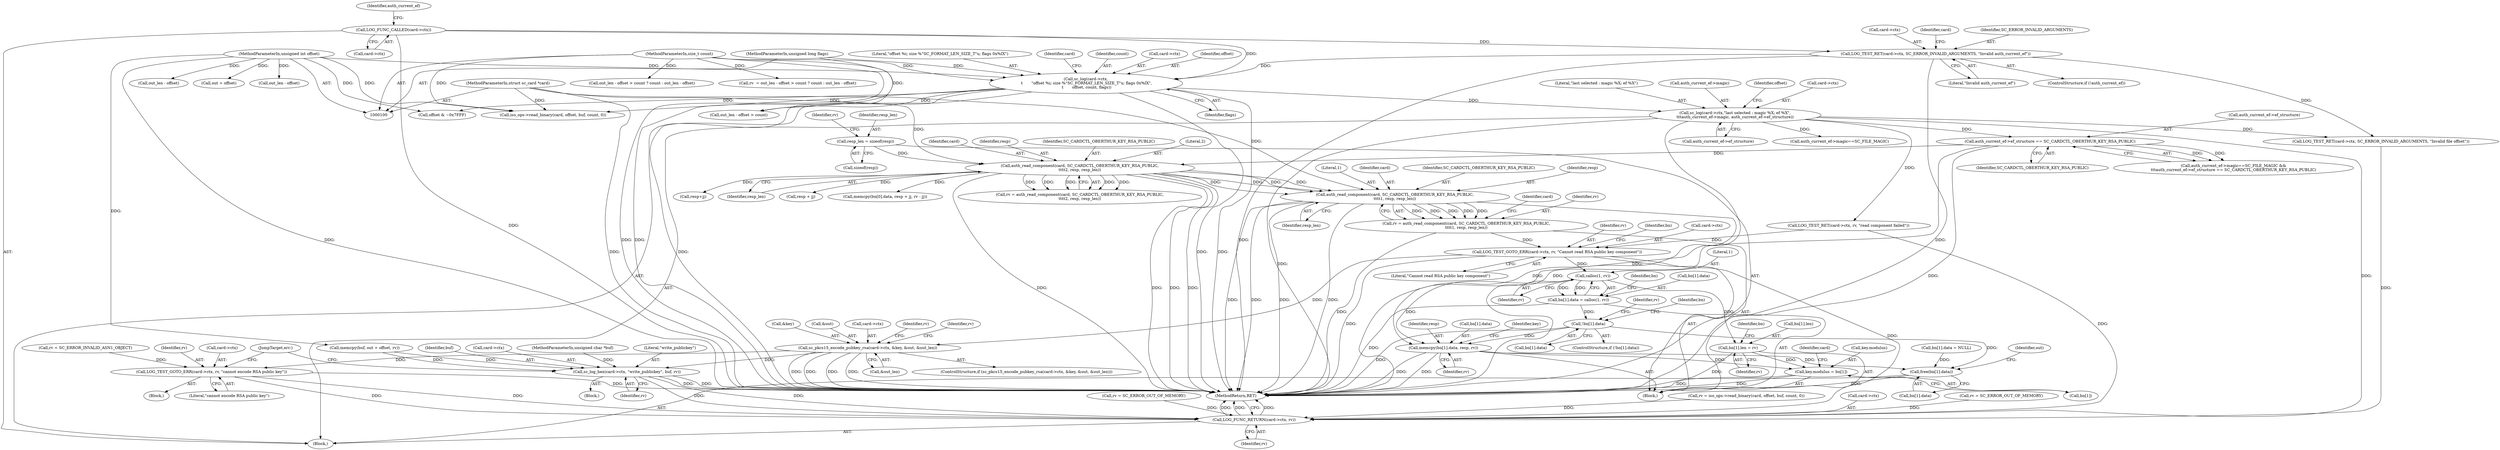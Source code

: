 digraph "0_OpenSC_8fe377e93b4b56060e5bbfb6f3142ceaeca744fa_11@API" {
"1000267" [label="(Call,auth_read_component(card, SC_CARDCTL_OBERTHUR_KEY_RSA_PUBLIC,\n\t\t\t\t1, resp, resp_len))"];
"1000193" [label="(Call,auth_read_component(card, SC_CARDCTL_OBERTHUR_KEY_RSA_PUBLIC,\n\t\t\t\t2, resp, resp_len))"];
"1000101" [label="(MethodParameterIn,struct sc_card *card)"];
"1000176" [label="(Call,auth_current_ef->ef_structure == SC_CARDCTL_OBERTHUR_KEY_RSA_PUBLIC)"];
"1000148" [label="(Call,sc_log(card->ctx,\"last selected : magic %X; ef %X\",\n\t\t\tauth_current_ef->magic, auth_current_ef->ef_structure))"];
"1000140" [label="(Call,sc_log(card->ctx,\n \t       \"offset %i; size %\"SC_FORMAT_LEN_SIZE_T\"u; flags 0x%lX\",\n \t       offset, count, flags))"];
"1000134" [label="(Call,LOG_TEST_RET(card->ctx, SC_ERROR_INVALID_ARGUMENTS, \"Invalid auth_current_ef\"))"];
"1000127" [label="(Call,LOG_FUNC_CALLED(card->ctx))"];
"1000102" [label="(MethodParameterIn,unsigned int offset)"];
"1000104" [label="(MethodParameterIn,size_t count)"];
"1000105" [label="(MethodParameterIn,unsigned long flags)"];
"1000187" [label="(Call,resp_len = sizeof(resp))"];
"1000265" [label="(Call,rv = auth_read_component(card, SC_CARDCTL_OBERTHUR_KEY_RSA_PUBLIC,\n\t\t\t\t1, resp, resp_len))"];
"1000273" [label="(Call,LOG_TEST_GOTO_ERR(card->ctx, rv, \"Cannot read RSA public key component\"))"];
"1000285" [label="(Call,calloc(1, rv))"];
"1000279" [label="(Call,bn[1].data = calloc(1, rv))"];
"1000289" [label="(Call,!bn[1].data)"];
"1000307" [label="(Call,memcpy(bn[1].data, resp, rv))"];
"1000322" [label="(Call,key.modulus = bn[1])"];
"1000394" [label="(Call,free(bn[1].data))"];
"1000300" [label="(Call,bn[1].len = rv)"];
"1000330" [label="(Call,sc_pkcs15_encode_pubkey_rsa(card->ctx, &key, &out, &out_len))"];
"1000344" [label="(Call,LOG_TEST_GOTO_ERR(card->ctx, rv, \"cannot encode RSA public key\"))"];
"1000402" [label="(Call,LOG_FUNC_RETURN(card->ctx, rv))"];
"1000370" [label="(Call,sc_log_hex(card->ctx, \"write_publickey\", buf, rv))"];
"1000341" [label="(Call,rv = SC_ERROR_INVALID_ASN1_OBJECT)"];
"1000331" [label="(Call,card->ctx)"];
"1000265" [label="(Call,rv = auth_read_component(card, SC_CARDCTL_OBERTHUR_KEY_RSA_PUBLIC,\n\t\t\t\t1, resp, resp_len))"];
"1000280" [label="(Call,bn[1].data)"];
"1000402" [label="(Call,LOG_FUNC_RETURN(card->ctx, rv))"];
"1000266" [label="(Identifier,rv)"];
"1000273" [label="(Call,LOG_TEST_GOTO_ERR(card->ctx, rv, \"Cannot read RSA public key component\"))"];
"1000329" [label="(ControlStructure,if (sc_pkcs15_encode_pubkey_rsa(card->ctx, &key, &out, &out_len)))"];
"1000317" [label="(Identifier,key)"];
"1000326" [label="(Call,bn[1])"];
"1000310" [label="(Identifier,bn)"];
"1000139" [label="(Literal,\"Invalid auth_current_ef\")"];
"1000253" [label="(Call,memcpy(bn[0].data, resp + jj, rv - jj))"];
"1000149" [label="(Call,card->ctx)"];
"1000191" [label="(Call,rv = auth_read_component(card, SC_CARDCTL_OBERTHUR_KEY_RSA_PUBLIC,\n\t\t\t\t2, resp, resp_len))"];
"1000152" [label="(Literal,\"last selected : magic %X; ef %X\")"];
"1000381" [label="(Call,iso_ops->read_binary(card, offset, buf, count, 0))"];
"1000160" [label="(Call,offset & ~0x7FFF)"];
"1000375" [label="(Identifier,buf)"];
"1000133" [label="(Identifier,auth_current_ef)"];
"1000269" [label="(Identifier,SC_CARDCTL_OBERTHUR_KEY_RSA_PUBLIC)"];
"1000197" [label="(Identifier,resp)"];
"1000105" [label="(MethodParameterIn,unsigned long flags)"];
"1000307" [label="(Call,memcpy(bn[1].data, resp, rv))"];
"1000101" [label="(MethodParameterIn,struct sc_card *card)"];
"1000180" [label="(Identifier,SC_CARDCTL_OBERTHUR_KEY_RSA_PUBLIC)"];
"1000275" [label="(Identifier,card)"];
"1000353" [label="(Identifier,rv)"];
"1000407" [label="(MethodReturn,RET)"];
"1000195" [label="(Identifier,SC_CARDCTL_OBERTHUR_KEY_RSA_PUBLIC)"];
"1000148" [label="(Call,sc_log(card->ctx,\"last selected : magic %X; ef %X\",\n\t\t\tauth_current_ef->magic, auth_current_ef->ef_structure))"];
"1000106" [label="(Block,)"];
"1000356" [label="(Call,out_len - offset)"];
"1000171" [label="(Call,auth_current_ef->magic==SC_FILE_MAGIC)"];
"1000366" [label="(Call,out + offset)"];
"1000141" [label="(Call,card->ctx)"];
"1000348" [label="(Identifier,rv)"];
"1000401" [label="(Identifier,out)"];
"1000163" [label="(Call,LOG_TEST_RET(card->ctx, SC_ERROR_INVALID_ARGUMENTS, \"Invalid file offset\"))"];
"1000271" [label="(Identifier,resp)"];
"1000145" [label="(Identifier,offset)"];
"1000272" [label="(Identifier,resp_len)"];
"1000371" [label="(Call,card->ctx)"];
"1000120" [label="(Call,bn[1].data = NULL)"];
"1000196" [label="(Literal,2)"];
"1000193" [label="(Call,auth_read_component(card, SC_CARDCTL_OBERTHUR_KEY_RSA_PUBLIC,\n\t\t\t\t2, resp, resp_len))"];
"1000338" [label="(Call,&out_len)"];
"1000394" [label="(Call,free(bn[1].data))"];
"1000187" [label="(Call,resp_len = sizeof(resp))"];
"1000300" [label="(Call,bn[1].len = rv)"];
"1000279" [label="(Call,bn[1].data = calloc(1, rv))"];
"1000274" [label="(Call,card->ctx)"];
"1000287" [label="(Identifier,rv)"];
"1000342" [label="(Identifier,rv)"];
"1000361" [label="(Call,out_len - offset)"];
"1000296" [label="(Call,rv = SC_ERROR_OUT_OF_MEMORY)"];
"1000215" [label="(Call,resp+jj)"];
"1000270" [label="(Literal,1)"];
"1000181" [label="(Block,)"];
"1000199" [label="(Call,LOG_TEST_RET(card->ctx, rv, \"read component failed\"))"];
"1000170" [label="(Call,auth_current_ef->magic==SC_FILE_MAGIC &&\n\t\t\tauth_current_ef->ef_structure == SC_CARDCTL_OBERTHUR_KEY_RSA_PUBLIC)"];
"1000144" [label="(Literal,\"offset %i; size %\"SC_FORMAT_LEN_SIZE_T\"u; flags 0x%lX\")"];
"1000355" [label="(Call,out_len - offset > count)"];
"1000147" [label="(Identifier,flags)"];
"1000177" [label="(Call,auth_current_ef->ef_structure)"];
"1000156" [label="(Call,auth_current_ef->ef_structure)"];
"1000334" [label="(Call,&key)"];
"1000306" [label="(Identifier,rv)"];
"1000176" [label="(Call,auth_current_ef->ef_structure == SC_CARDCTL_OBERTHUR_KEY_RSA_PUBLIC)"];
"1000351" [label="(Block,)"];
"1000194" [label="(Identifier,card)"];
"1000376" [label="(Identifier,rv)"];
"1000387" [label="(JumpTarget,err:)"];
"1000354" [label="(Call,out_len - offset > count ? count : out_len - offset)"];
"1000103" [label="(MethodParameterIn,unsigned char *buf)"];
"1000134" [label="(Call,LOG_TEST_RET(card->ctx, SC_ERROR_INVALID_ARGUMENTS, \"Invalid auth_current_ef\"))"];
"1000323" [label="(Call,key.modulus)"];
"1000340" [label="(Block,)"];
"1000277" [label="(Identifier,rv)"];
"1000267" [label="(Call,auth_read_component(card, SC_CARDCTL_OBERTHUR_KEY_RSA_PUBLIC,\n\t\t\t\t1, resp, resp_len))"];
"1000189" [label="(Call,sizeof(resp))"];
"1000345" [label="(Call,card->ctx)"];
"1000379" [label="(Call,rv = iso_ops->read_binary(card, offset, buf, count, 0))"];
"1000288" [label="(ControlStructure,if (!bn[1].data))"];
"1000290" [label="(Call,bn[1].data)"];
"1000314" [label="(Identifier,rv)"];
"1000403" [label="(Call,card->ctx)"];
"1000344" [label="(Call,LOG_TEST_GOTO_ERR(card->ctx, rv, \"cannot encode RSA public key\"))"];
"1000349" [label="(Literal,\"cannot encode RSA public key\")"];
"1000322" [label="(Call,key.modulus = bn[1])"];
"1000192" [label="(Identifier,rv)"];
"1000240" [label="(Call,rv = SC_ERROR_OUT_OF_MEMORY)"];
"1000150" [label="(Identifier,card)"];
"1000268" [label="(Identifier,card)"];
"1000278" [label="(Literal,\"Cannot read RSA public key component\")"];
"1000104" [label="(MethodParameterIn,size_t count)"];
"1000146" [label="(Identifier,count)"];
"1000198" [label="(Identifier,resp_len)"];
"1000259" [label="(Call,resp + jj)"];
"1000374" [label="(Literal,\"write_publickey\")"];
"1000301" [label="(Call,bn[1].len)"];
"1000140" [label="(Call,sc_log(card->ctx,\n \t       \"offset %i; size %\"SC_FORMAT_LEN_SIZE_T\"u; flags 0x%lX\",\n \t       offset, count, flags))"];
"1000406" [label="(Identifier,rv)"];
"1000153" [label="(Call,auth_current_ef->magic)"];
"1000332" [label="(Identifier,card)"];
"1000285" [label="(Call,calloc(1, rv))"];
"1000127" [label="(Call,LOG_FUNC_CALLED(card->ctx))"];
"1000161" [label="(Identifier,offset)"];
"1000188" [label="(Identifier,resp_len)"];
"1000330" [label="(Call,sc_pkcs15_encode_pubkey_rsa(card->ctx, &key, &out, &out_len))"];
"1000303" [label="(Identifier,bn)"];
"1000370" [label="(Call,sc_log_hex(card->ctx, \"write_publickey\", buf, rv))"];
"1000313" [label="(Identifier,resp)"];
"1000282" [label="(Identifier,bn)"];
"1000336" [label="(Call,&out)"];
"1000135" [label="(Call,card->ctx)"];
"1000131" [label="(ControlStructure,if (!auth_current_ef))"];
"1000286" [label="(Literal,1)"];
"1000142" [label="(Identifier,card)"];
"1000395" [label="(Call,bn[1].data)"];
"1000352" [label="(Call,rv  = out_len - offset > count ? count : out_len - offset)"];
"1000289" [label="(Call,!bn[1].data)"];
"1000364" [label="(Call,memcpy(buf, out + offset, rv))"];
"1000292" [label="(Identifier,bn)"];
"1000138" [label="(Identifier,SC_ERROR_INVALID_ARGUMENTS)"];
"1000297" [label="(Identifier,rv)"];
"1000102" [label="(MethodParameterIn,unsigned int offset)"];
"1000308" [label="(Call,bn[1].data)"];
"1000128" [label="(Call,card->ctx)"];
"1000267" -> "1000265"  [label="AST: "];
"1000267" -> "1000272"  [label="CFG: "];
"1000268" -> "1000267"  [label="AST: "];
"1000269" -> "1000267"  [label="AST: "];
"1000270" -> "1000267"  [label="AST: "];
"1000271" -> "1000267"  [label="AST: "];
"1000272" -> "1000267"  [label="AST: "];
"1000265" -> "1000267"  [label="CFG: "];
"1000267" -> "1000407"  [label="DDG: "];
"1000267" -> "1000407"  [label="DDG: "];
"1000267" -> "1000407"  [label="DDG: "];
"1000267" -> "1000407"  [label="DDG: "];
"1000267" -> "1000265"  [label="DDG: "];
"1000267" -> "1000265"  [label="DDG: "];
"1000267" -> "1000265"  [label="DDG: "];
"1000267" -> "1000265"  [label="DDG: "];
"1000267" -> "1000265"  [label="DDG: "];
"1000193" -> "1000267"  [label="DDG: "];
"1000193" -> "1000267"  [label="DDG: "];
"1000193" -> "1000267"  [label="DDG: "];
"1000193" -> "1000267"  [label="DDG: "];
"1000101" -> "1000267"  [label="DDG: "];
"1000267" -> "1000307"  [label="DDG: "];
"1000193" -> "1000191"  [label="AST: "];
"1000193" -> "1000198"  [label="CFG: "];
"1000194" -> "1000193"  [label="AST: "];
"1000195" -> "1000193"  [label="AST: "];
"1000196" -> "1000193"  [label="AST: "];
"1000197" -> "1000193"  [label="AST: "];
"1000198" -> "1000193"  [label="AST: "];
"1000191" -> "1000193"  [label="CFG: "];
"1000193" -> "1000407"  [label="DDG: "];
"1000193" -> "1000407"  [label="DDG: "];
"1000193" -> "1000407"  [label="DDG: "];
"1000193" -> "1000407"  [label="DDG: "];
"1000193" -> "1000191"  [label="DDG: "];
"1000193" -> "1000191"  [label="DDG: "];
"1000193" -> "1000191"  [label="DDG: "];
"1000193" -> "1000191"  [label="DDG: "];
"1000193" -> "1000191"  [label="DDG: "];
"1000101" -> "1000193"  [label="DDG: "];
"1000176" -> "1000193"  [label="DDG: "];
"1000187" -> "1000193"  [label="DDG: "];
"1000193" -> "1000215"  [label="DDG: "];
"1000193" -> "1000253"  [label="DDG: "];
"1000193" -> "1000259"  [label="DDG: "];
"1000101" -> "1000100"  [label="AST: "];
"1000101" -> "1000407"  [label="DDG: "];
"1000101" -> "1000381"  [label="DDG: "];
"1000176" -> "1000170"  [label="AST: "];
"1000176" -> "1000180"  [label="CFG: "];
"1000177" -> "1000176"  [label="AST: "];
"1000180" -> "1000176"  [label="AST: "];
"1000170" -> "1000176"  [label="CFG: "];
"1000176" -> "1000407"  [label="DDG: "];
"1000176" -> "1000407"  [label="DDG: "];
"1000176" -> "1000170"  [label="DDG: "];
"1000176" -> "1000170"  [label="DDG: "];
"1000148" -> "1000176"  [label="DDG: "];
"1000148" -> "1000106"  [label="AST: "];
"1000148" -> "1000156"  [label="CFG: "];
"1000149" -> "1000148"  [label="AST: "];
"1000152" -> "1000148"  [label="AST: "];
"1000153" -> "1000148"  [label="AST: "];
"1000156" -> "1000148"  [label="AST: "];
"1000161" -> "1000148"  [label="CFG: "];
"1000148" -> "1000407"  [label="DDG: "];
"1000148" -> "1000407"  [label="DDG: "];
"1000140" -> "1000148"  [label="DDG: "];
"1000148" -> "1000163"  [label="DDG: "];
"1000148" -> "1000171"  [label="DDG: "];
"1000148" -> "1000199"  [label="DDG: "];
"1000148" -> "1000402"  [label="DDG: "];
"1000140" -> "1000106"  [label="AST: "];
"1000140" -> "1000147"  [label="CFG: "];
"1000141" -> "1000140"  [label="AST: "];
"1000144" -> "1000140"  [label="AST: "];
"1000145" -> "1000140"  [label="AST: "];
"1000146" -> "1000140"  [label="AST: "];
"1000147" -> "1000140"  [label="AST: "];
"1000150" -> "1000140"  [label="CFG: "];
"1000140" -> "1000407"  [label="DDG: "];
"1000140" -> "1000407"  [label="DDG: "];
"1000140" -> "1000407"  [label="DDG: "];
"1000134" -> "1000140"  [label="DDG: "];
"1000127" -> "1000140"  [label="DDG: "];
"1000102" -> "1000140"  [label="DDG: "];
"1000104" -> "1000140"  [label="DDG: "];
"1000105" -> "1000140"  [label="DDG: "];
"1000140" -> "1000160"  [label="DDG: "];
"1000140" -> "1000355"  [label="DDG: "];
"1000140" -> "1000381"  [label="DDG: "];
"1000134" -> "1000131"  [label="AST: "];
"1000134" -> "1000139"  [label="CFG: "];
"1000135" -> "1000134"  [label="AST: "];
"1000138" -> "1000134"  [label="AST: "];
"1000139" -> "1000134"  [label="AST: "];
"1000142" -> "1000134"  [label="CFG: "];
"1000134" -> "1000407"  [label="DDG: "];
"1000134" -> "1000407"  [label="DDG: "];
"1000127" -> "1000134"  [label="DDG: "];
"1000134" -> "1000163"  [label="DDG: "];
"1000127" -> "1000106"  [label="AST: "];
"1000127" -> "1000128"  [label="CFG: "];
"1000128" -> "1000127"  [label="AST: "];
"1000133" -> "1000127"  [label="CFG: "];
"1000127" -> "1000407"  [label="DDG: "];
"1000102" -> "1000100"  [label="AST: "];
"1000102" -> "1000407"  [label="DDG: "];
"1000102" -> "1000160"  [label="DDG: "];
"1000102" -> "1000356"  [label="DDG: "];
"1000102" -> "1000361"  [label="DDG: "];
"1000102" -> "1000364"  [label="DDG: "];
"1000102" -> "1000366"  [label="DDG: "];
"1000102" -> "1000381"  [label="DDG: "];
"1000104" -> "1000100"  [label="AST: "];
"1000104" -> "1000407"  [label="DDG: "];
"1000104" -> "1000352"  [label="DDG: "];
"1000104" -> "1000355"  [label="DDG: "];
"1000104" -> "1000354"  [label="DDG: "];
"1000104" -> "1000381"  [label="DDG: "];
"1000105" -> "1000100"  [label="AST: "];
"1000105" -> "1000407"  [label="DDG: "];
"1000187" -> "1000181"  [label="AST: "];
"1000187" -> "1000189"  [label="CFG: "];
"1000188" -> "1000187"  [label="AST: "];
"1000189" -> "1000187"  [label="AST: "];
"1000192" -> "1000187"  [label="CFG: "];
"1000265" -> "1000181"  [label="AST: "];
"1000266" -> "1000265"  [label="AST: "];
"1000275" -> "1000265"  [label="CFG: "];
"1000265" -> "1000407"  [label="DDG: "];
"1000265" -> "1000273"  [label="DDG: "];
"1000273" -> "1000181"  [label="AST: "];
"1000273" -> "1000278"  [label="CFG: "];
"1000274" -> "1000273"  [label="AST: "];
"1000277" -> "1000273"  [label="AST: "];
"1000278" -> "1000273"  [label="AST: "];
"1000282" -> "1000273"  [label="CFG: "];
"1000273" -> "1000407"  [label="DDG: "];
"1000199" -> "1000273"  [label="DDG: "];
"1000273" -> "1000285"  [label="DDG: "];
"1000273" -> "1000330"  [label="DDG: "];
"1000273" -> "1000402"  [label="DDG: "];
"1000285" -> "1000279"  [label="AST: "];
"1000285" -> "1000287"  [label="CFG: "];
"1000286" -> "1000285"  [label="AST: "];
"1000287" -> "1000285"  [label="AST: "];
"1000279" -> "1000285"  [label="CFG: "];
"1000285" -> "1000279"  [label="DDG: "];
"1000285" -> "1000279"  [label="DDG: "];
"1000285" -> "1000300"  [label="DDG: "];
"1000285" -> "1000307"  [label="DDG: "];
"1000279" -> "1000181"  [label="AST: "];
"1000280" -> "1000279"  [label="AST: "];
"1000292" -> "1000279"  [label="CFG: "];
"1000279" -> "1000407"  [label="DDG: "];
"1000279" -> "1000289"  [label="DDG: "];
"1000289" -> "1000288"  [label="AST: "];
"1000289" -> "1000290"  [label="CFG: "];
"1000290" -> "1000289"  [label="AST: "];
"1000297" -> "1000289"  [label="CFG: "];
"1000303" -> "1000289"  [label="CFG: "];
"1000289" -> "1000407"  [label="DDG: "];
"1000289" -> "1000307"  [label="DDG: "];
"1000289" -> "1000394"  [label="DDG: "];
"1000307" -> "1000181"  [label="AST: "];
"1000307" -> "1000314"  [label="CFG: "];
"1000308" -> "1000307"  [label="AST: "];
"1000313" -> "1000307"  [label="AST: "];
"1000314" -> "1000307"  [label="AST: "];
"1000317" -> "1000307"  [label="CFG: "];
"1000307" -> "1000407"  [label="DDG: "];
"1000307" -> "1000407"  [label="DDG: "];
"1000307" -> "1000322"  [label="DDG: "];
"1000307" -> "1000394"  [label="DDG: "];
"1000322" -> "1000181"  [label="AST: "];
"1000322" -> "1000326"  [label="CFG: "];
"1000323" -> "1000322"  [label="AST: "];
"1000326" -> "1000322"  [label="AST: "];
"1000332" -> "1000322"  [label="CFG: "];
"1000322" -> "1000407"  [label="DDG: "];
"1000322" -> "1000407"  [label="DDG: "];
"1000300" -> "1000322"  [label="DDG: "];
"1000394" -> "1000106"  [label="AST: "];
"1000394" -> "1000395"  [label="CFG: "];
"1000395" -> "1000394"  [label="AST: "];
"1000401" -> "1000394"  [label="CFG: "];
"1000394" -> "1000407"  [label="DDG: "];
"1000120" -> "1000394"  [label="DDG: "];
"1000300" -> "1000181"  [label="AST: "];
"1000300" -> "1000306"  [label="CFG: "];
"1000301" -> "1000300"  [label="AST: "];
"1000306" -> "1000300"  [label="AST: "];
"1000310" -> "1000300"  [label="CFG: "];
"1000300" -> "1000407"  [label="DDG: "];
"1000330" -> "1000329"  [label="AST: "];
"1000330" -> "1000338"  [label="CFG: "];
"1000331" -> "1000330"  [label="AST: "];
"1000334" -> "1000330"  [label="AST: "];
"1000336" -> "1000330"  [label="AST: "];
"1000338" -> "1000330"  [label="AST: "];
"1000342" -> "1000330"  [label="CFG: "];
"1000353" -> "1000330"  [label="CFG: "];
"1000330" -> "1000407"  [label="DDG: "];
"1000330" -> "1000407"  [label="DDG: "];
"1000330" -> "1000407"  [label="DDG: "];
"1000330" -> "1000407"  [label="DDG: "];
"1000330" -> "1000344"  [label="DDG: "];
"1000330" -> "1000370"  [label="DDG: "];
"1000344" -> "1000340"  [label="AST: "];
"1000344" -> "1000349"  [label="CFG: "];
"1000345" -> "1000344"  [label="AST: "];
"1000348" -> "1000344"  [label="AST: "];
"1000349" -> "1000344"  [label="AST: "];
"1000387" -> "1000344"  [label="CFG: "];
"1000344" -> "1000407"  [label="DDG: "];
"1000341" -> "1000344"  [label="DDG: "];
"1000344" -> "1000402"  [label="DDG: "];
"1000344" -> "1000402"  [label="DDG: "];
"1000402" -> "1000106"  [label="AST: "];
"1000402" -> "1000406"  [label="CFG: "];
"1000403" -> "1000402"  [label="AST: "];
"1000406" -> "1000402"  [label="AST: "];
"1000407" -> "1000402"  [label="CFG: "];
"1000402" -> "1000407"  [label="DDG: "];
"1000402" -> "1000407"  [label="DDG: "];
"1000402" -> "1000407"  [label="DDG: "];
"1000163" -> "1000402"  [label="DDG: "];
"1000199" -> "1000402"  [label="DDG: "];
"1000370" -> "1000402"  [label="DDG: "];
"1000370" -> "1000402"  [label="DDG: "];
"1000296" -> "1000402"  [label="DDG: "];
"1000240" -> "1000402"  [label="DDG: "];
"1000379" -> "1000402"  [label="DDG: "];
"1000370" -> "1000351"  [label="AST: "];
"1000370" -> "1000376"  [label="CFG: "];
"1000371" -> "1000370"  [label="AST: "];
"1000374" -> "1000370"  [label="AST: "];
"1000375" -> "1000370"  [label="AST: "];
"1000376" -> "1000370"  [label="AST: "];
"1000387" -> "1000370"  [label="CFG: "];
"1000370" -> "1000407"  [label="DDG: "];
"1000370" -> "1000407"  [label="DDG: "];
"1000364" -> "1000370"  [label="DDG: "];
"1000364" -> "1000370"  [label="DDG: "];
"1000103" -> "1000370"  [label="DDG: "];
}
